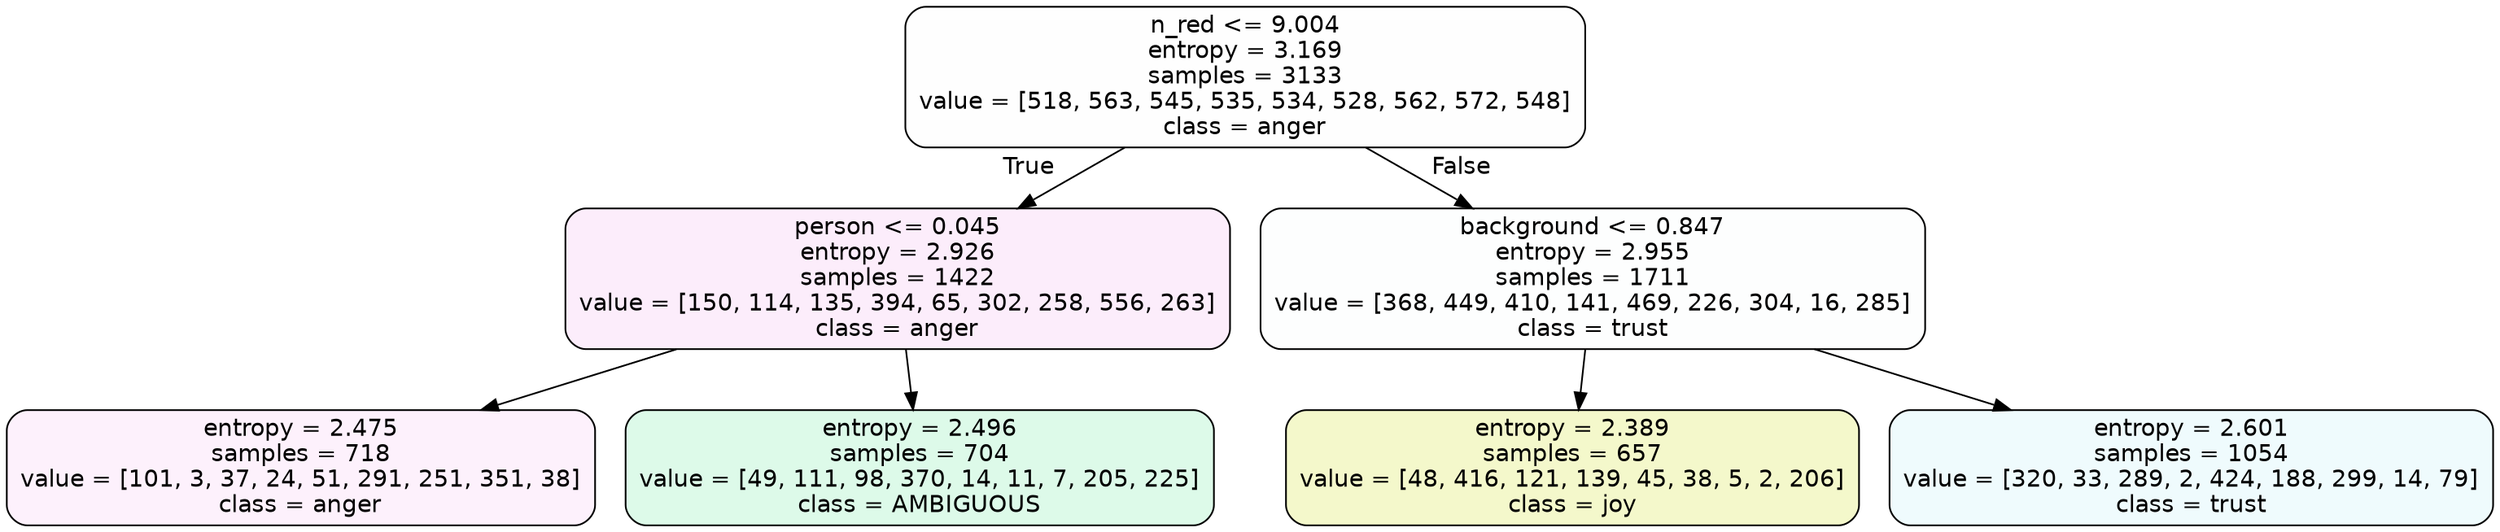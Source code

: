 digraph Tree {
node [shape=box, style="filled, rounded", color="black", fontname=helvetica] ;
edge [fontname=helvetica] ;
0 [label="n_red <= 9.004\nentropy = 3.169\nsamples = 3133\nvalue = [518, 563, 545, 535, 534, 528, 562, 572, 548]\nclass = anger", fillcolor="#e539d701"] ;
1 [label="person <= 0.045\nentropy = 2.926\nsamples = 1422\nvalue = [150, 114, 135, 394, 65, 302, 258, 556, 263]\nclass = anger", fillcolor="#e539d716"] ;
0 -> 1 [labeldistance=2.5, labelangle=45, headlabel="True"] ;
2 [label="entropy = 2.475\nsamples = 718\nvalue = [101, 3, 37, 24, 51, 291, 251, 351, 38]\nclass = anger", fillcolor="#e539d712"] ;
1 -> 2 ;
3 [label="entropy = 2.496\nsamples = 704\nvalue = [49, 111, 98, 370, 14, 11, 7, 205, 225]\nclass = AMBIGUOUS", fillcolor="#39e5812b"] ;
1 -> 3 ;
4 [label="background <= 0.847\nentropy = 2.955\nsamples = 1711\nvalue = [368, 449, 410, 141, 469, 226, 304, 16, 285]\nclass = trust", fillcolor="#39d7e502"] ;
0 -> 4 [labeldistance=2.5, labelangle=-45, headlabel="False"] ;
5 [label="entropy = 2.389\nsamples = 657\nvalue = [48, 416, 121, 139, 45, 38, 5, 2, 206]\nclass = joy", fillcolor="#d7e53942"] ;
4 -> 5 ;
6 [label="entropy = 2.601\nsamples = 1054\nvalue = [320, 33, 289, 2, 424, 188, 299, 14, 79]\nclass = trust", fillcolor="#39d7e514"] ;
4 -> 6 ;
}
